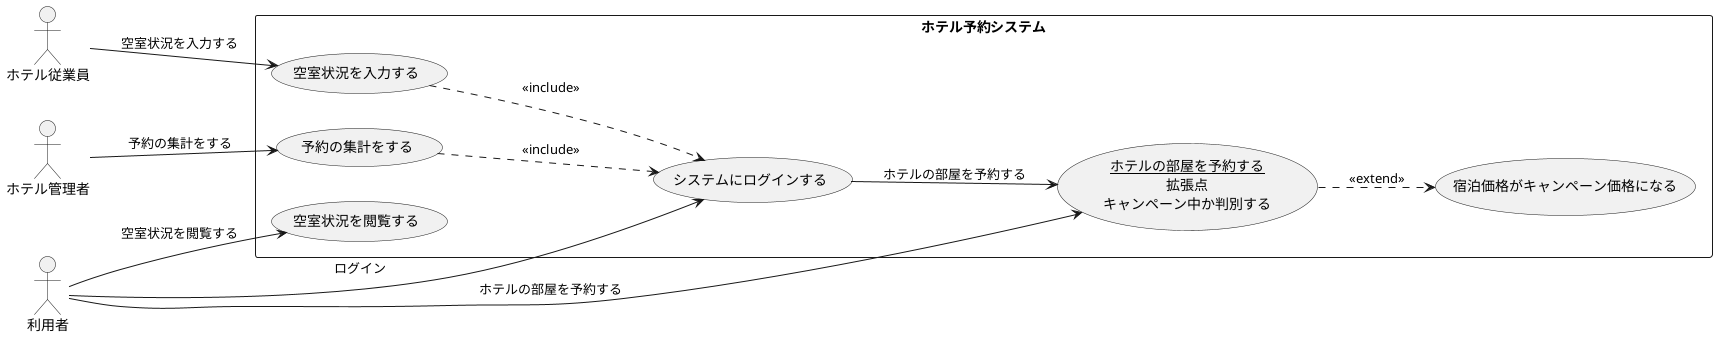 @startuml ホテル予約システム
left to right direction
actor 利用者
actor ホテル従業員
actor ホテル管理者
rectangle ホテル予約システム{
  usecase 空室状況を閲覧する
  usecase 空室状況を入力する
  usecase 予約の集計をする
  usecase システムにログインする
  usecase (<u>ホテルの部屋を予約する</u>\n拡張点\nキャンペーン中か判別する) as input
  usecase 宿泊価格がキャンペーン価格になる
}
利用者 --> システムにログインする : ログイン
利用者 --> 空室状況を閲覧する : 空室状況を閲覧する
ホテル従業員 --> 空室状況を入力する : 空室状況を入力する
ホテル管理者 --> 予約の集計をする : 予約の集計をする
利用者 --> input : ホテルの部屋を予約する
input ..> 宿泊価格がキャンペーン価格になる : <<extend>>
システムにログインする --> input : ホテルの部屋を予約する
空室状況を入力する ..> システムにログインする : <<include>>
予約の集計をする ..> システムにログインする : <<include>>
@enduml